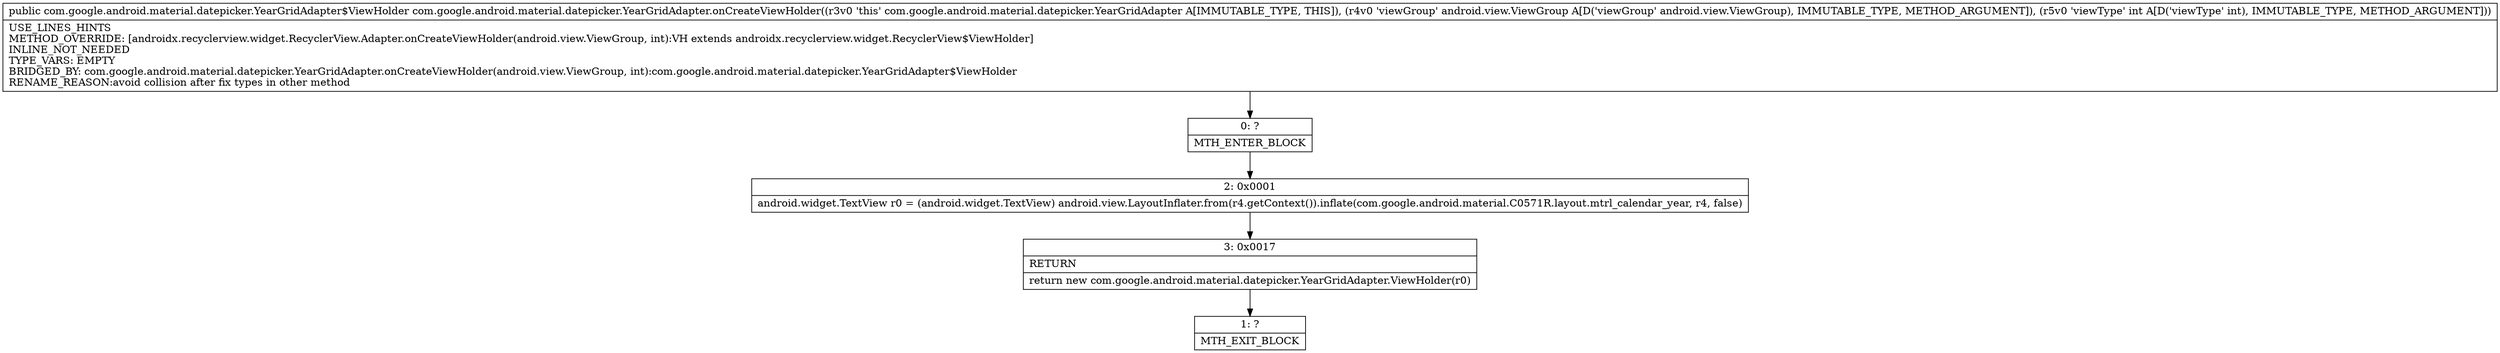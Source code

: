 digraph "CFG forcom.google.android.material.datepicker.YearGridAdapter.onCreateViewHolder(Landroid\/view\/ViewGroup;I)Lcom\/google\/android\/material\/datepicker\/YearGridAdapter$ViewHolder;" {
Node_0 [shape=record,label="{0\:\ ?|MTH_ENTER_BLOCK\l}"];
Node_2 [shape=record,label="{2\:\ 0x0001|android.widget.TextView r0 = (android.widget.TextView) android.view.LayoutInflater.from(r4.getContext()).inflate(com.google.android.material.C0571R.layout.mtrl_calendar_year, r4, false)\l}"];
Node_3 [shape=record,label="{3\:\ 0x0017|RETURN\l|return new com.google.android.material.datepicker.YearGridAdapter.ViewHolder(r0)\l}"];
Node_1 [shape=record,label="{1\:\ ?|MTH_EXIT_BLOCK\l}"];
MethodNode[shape=record,label="{public com.google.android.material.datepicker.YearGridAdapter$ViewHolder com.google.android.material.datepicker.YearGridAdapter.onCreateViewHolder((r3v0 'this' com.google.android.material.datepicker.YearGridAdapter A[IMMUTABLE_TYPE, THIS]), (r4v0 'viewGroup' android.view.ViewGroup A[D('viewGroup' android.view.ViewGroup), IMMUTABLE_TYPE, METHOD_ARGUMENT]), (r5v0 'viewType' int A[D('viewType' int), IMMUTABLE_TYPE, METHOD_ARGUMENT]))  | USE_LINES_HINTS\lMETHOD_OVERRIDE: [androidx.recyclerview.widget.RecyclerView.Adapter.onCreateViewHolder(android.view.ViewGroup, int):VH extends androidx.recyclerview.widget.RecyclerView$ViewHolder]\lINLINE_NOT_NEEDED\lTYPE_VARS: EMPTY\lBRIDGED_BY: com.google.android.material.datepicker.YearGridAdapter.onCreateViewHolder(android.view.ViewGroup, int):com.google.android.material.datepicker.YearGridAdapter$ViewHolder\lRENAME_REASON:avoid collision after fix types in other method\l}"];
MethodNode -> Node_0;Node_0 -> Node_2;
Node_2 -> Node_3;
Node_3 -> Node_1;
}

